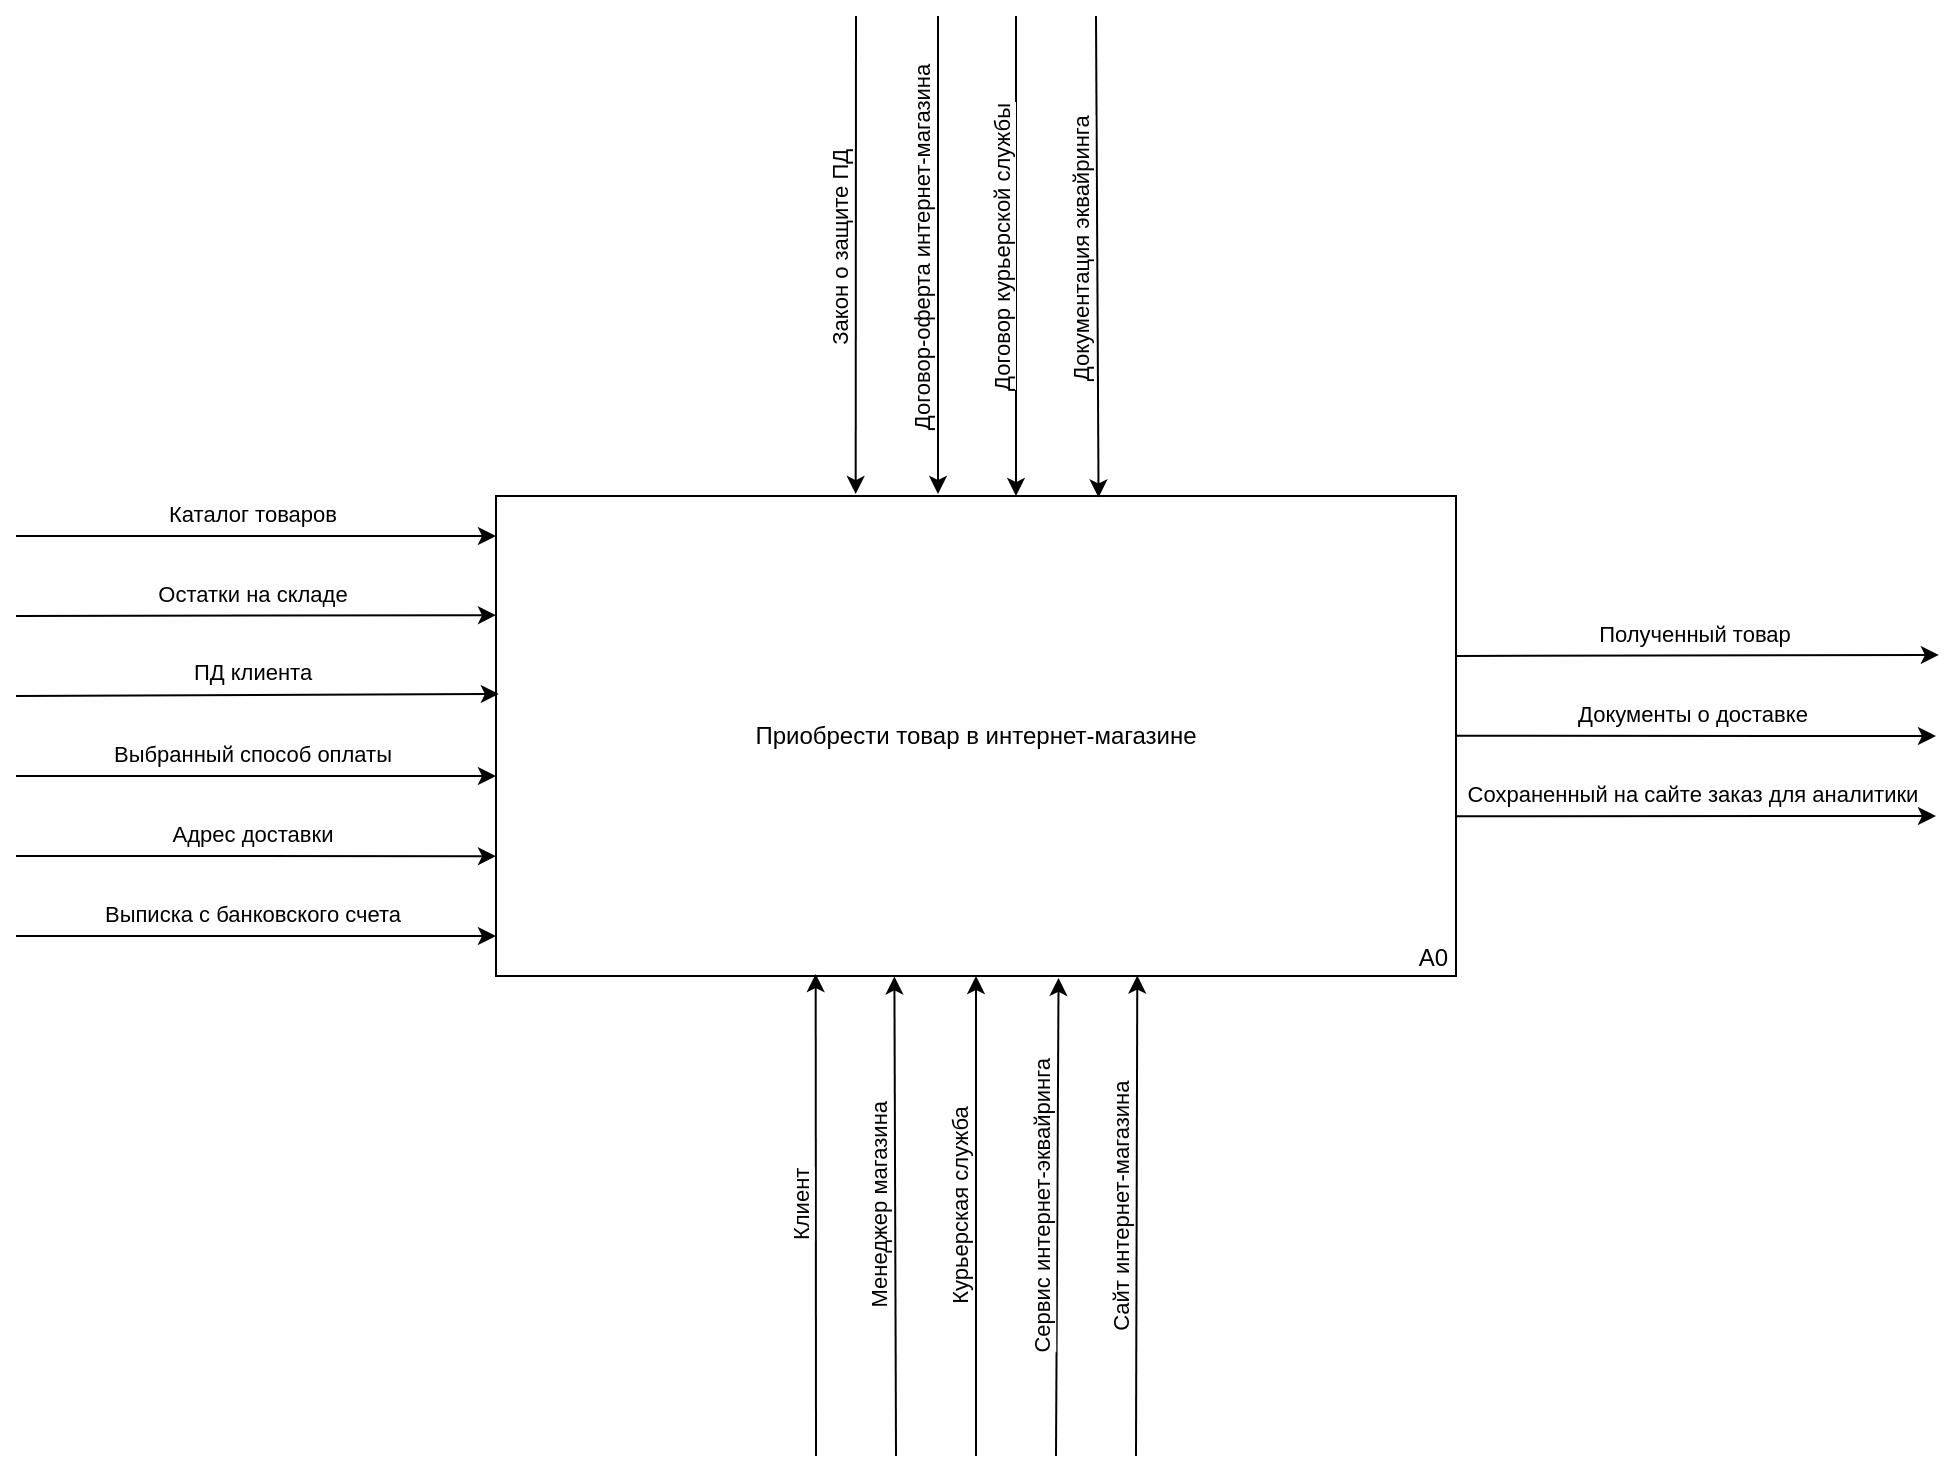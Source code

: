 <mxfile version="20.8.22" type="github">
  <diagram name="Страница 1" id="H-5WeH5gkAR_On494XRh">
    <mxGraphModel dx="2087" dy="904" grid="1" gridSize="10" guides="1" tooltips="1" connect="1" arrows="1" fold="1" page="0" pageScale="1" pageWidth="827" pageHeight="1169" math="0" shadow="0">
      <root>
        <mxCell id="0" />
        <mxCell id="1" parent="0" />
        <mxCell id="1qda926mGo-2LyZqN5Bh-11" value="" style="group;" vertex="1" connectable="0" parent="1">
          <mxGeometry x="200" y="360" width="480" height="240" as="geometry" />
        </mxCell>
        <mxCell id="1qda926mGo-2LyZqN5Bh-2" value="Приобрести товар в интернет-магазине" style="rounded=0;whiteSpace=wrap;html=1;" vertex="1" parent="1qda926mGo-2LyZqN5Bh-11">
          <mxGeometry width="480" height="240" as="geometry" />
        </mxCell>
        <mxCell id="1qda926mGo-2LyZqN5Bh-6" value="A0" style="text;html=1;strokeColor=none;fillColor=none;align=right;verticalAlign=bottom;whiteSpace=wrap;rounded=0;spacing=2;spacingRight=2;" vertex="1" parent="1qda926mGo-2LyZqN5Bh-11">
          <mxGeometry x="409.756" y="213.333" width="70.244" height="26.667" as="geometry" />
        </mxCell>
        <mxCell id="1qda926mGo-2LyZqN5Bh-13" value="Закон о защите ПД" style="endArrow=classic;html=1;rounded=0;horizontal=0;verticalAlign=bottom;spacingRight=4;entryX=0.083;entryY=-0.004;entryDx=0;entryDy=0;entryPerimeter=0;align=center;" edge="1" parent="1">
          <mxGeometry x="-0.004" width="50" height="50" relative="1" as="geometry">
            <mxPoint x="380" y="120" as="sourcePoint" />
            <mxPoint x="379.84" y="359.04" as="targetPoint" />
            <mxPoint as="offset" />
          </mxGeometry>
        </mxCell>
        <mxCell id="1qda926mGo-2LyZqN5Bh-16" value="Клиент" style="endArrow=classic;html=1;rounded=0;horizontal=0;verticalAlign=bottom;spacingRight=4;entryX=0.083;entryY=0.996;entryDx=0;entryDy=0;entryPerimeter=0;spacing=4;" edge="1" parent="1">
          <mxGeometry width="50" height="50" relative="1" as="geometry">
            <mxPoint x="360" y="840" as="sourcePoint" />
            <mxPoint x="359.84" y="599.04" as="targetPoint" />
            <mxPoint as="offset" />
          </mxGeometry>
        </mxCell>
        <mxCell id="1qda926mGo-2LyZqN5Bh-17" value="Договор-оферта интернет-магазина" style="endArrow=classic;html=1;rounded=0;horizontal=0;verticalAlign=bottom;spacingRight=4;" edge="1" parent="1">
          <mxGeometry x="-0.004" width="50" height="50" relative="1" as="geometry">
            <mxPoint x="421" y="120" as="sourcePoint" />
            <mxPoint x="421" y="359" as="targetPoint" />
            <mxPoint as="offset" />
          </mxGeometry>
        </mxCell>
        <mxCell id="1qda926mGo-2LyZqN5Bh-18" value="Договор курьерской службы" style="endArrow=classic;html=1;rounded=0;entryX=0.25;entryY=0;entryDx=0;entryDy=0;horizontal=0;verticalAlign=bottom;spacingRight=3;" edge="1" parent="1">
          <mxGeometry x="-0.006" width="50" height="50" relative="1" as="geometry">
            <mxPoint x="460" y="120" as="sourcePoint" />
            <mxPoint x="460" y="360.0" as="targetPoint" />
            <mxPoint as="offset" />
          </mxGeometry>
        </mxCell>
        <mxCell id="1qda926mGo-2LyZqN5Bh-20" value="Каталог товаров" style="endArrow=classic;html=1;rounded=0;entryX=0;entryY=0;entryDx=0;entryDy=0;verticalAlign=bottom;spacingRight=4;spacing=4;align=center;" edge="1" parent="1">
          <mxGeometry width="50" height="50" relative="1" as="geometry">
            <mxPoint x="-40" y="380" as="sourcePoint" />
            <mxPoint x="200" y="380" as="targetPoint" />
          </mxGeometry>
        </mxCell>
        <mxCell id="1qda926mGo-2LyZqN5Bh-21" value="Остатки на складе" style="endArrow=classic;html=1;rounded=0;entryX=0;entryY=0.165;entryDx=0;entryDy=0;verticalAlign=bottom;spacingRight=4;entryPerimeter=0;spacing=4;" edge="1" parent="1">
          <mxGeometry width="50" height="50" relative="1" as="geometry">
            <mxPoint x="-40" y="420" as="sourcePoint" />
            <mxPoint x="200" y="419.6" as="targetPoint" />
          </mxGeometry>
        </mxCell>
        <mxCell id="1qda926mGo-2LyZqN5Bh-22" value="ПД клиента" style="endArrow=classic;html=1;rounded=0;entryX=0.003;entryY=0.329;entryDx=0;entryDy=0;verticalAlign=bottom;spacingRight=4;entryPerimeter=0;spacing=4;" edge="1" parent="1">
          <mxGeometry width="50" height="50" relative="1" as="geometry">
            <mxPoint x="-40" y="460" as="sourcePoint" />
            <mxPoint x="201.44" y="458.96" as="targetPoint" />
          </mxGeometry>
        </mxCell>
        <mxCell id="1qda926mGo-2LyZqN5Bh-23" value="Выбранный способ оплаты" style="endArrow=classic;html=1;rounded=0;entryX=0;entryY=0.5;entryDx=0;entryDy=0;verticalAlign=bottom;spacingRight=4;spacing=4;" edge="1" parent="1">
          <mxGeometry width="50" height="50" relative="1" as="geometry">
            <mxPoint x="-40" y="500" as="sourcePoint" />
            <mxPoint x="200" y="500" as="targetPoint" />
          </mxGeometry>
        </mxCell>
        <mxCell id="1qda926mGo-2LyZqN5Bh-24" value="Менеджер магазина" style="endArrow=classic;html=1;rounded=0;horizontal=0;verticalAlign=bottom;spacingRight=4;entryX=0.165;entryY=1.001;entryDx=0;entryDy=0;entryPerimeter=0;spacing=4;" edge="1" parent="1">
          <mxGeometry width="50" height="50" relative="1" as="geometry">
            <mxPoint x="400" y="840" as="sourcePoint" />
            <mxPoint x="399.2" y="600.24" as="targetPoint" />
            <mxPoint as="offset" />
          </mxGeometry>
        </mxCell>
        <mxCell id="1qda926mGo-2LyZqN5Bh-25" value="Курьерская служба" style="endArrow=classic;html=1;rounded=0;horizontal=0;verticalAlign=bottom;spacingRight=4;entryX=0.25;entryY=1;entryDx=0;entryDy=0;spacing=4;" edge="1" parent="1">
          <mxGeometry width="50" height="50" relative="1" as="geometry">
            <mxPoint x="440" y="840" as="sourcePoint" />
            <mxPoint x="440" y="600.0" as="targetPoint" />
            <mxPoint as="offset" />
          </mxGeometry>
        </mxCell>
        <mxCell id="1qda926mGo-2LyZqN5Bh-26" value="Сервис интернет-эквайринга" style="endArrow=classic;html=1;rounded=0;horizontal=0;verticalAlign=bottom;spacingRight=4;entryX=0.336;entryY=1.004;entryDx=0;entryDy=0;entryPerimeter=0;spacing=4;" edge="1" parent="1">
          <mxGeometry width="50" height="50" relative="1" as="geometry">
            <mxPoint x="480" y="840" as="sourcePoint" />
            <mxPoint x="481.28" y="600.96" as="targetPoint" />
            <mxPoint as="offset" />
          </mxGeometry>
        </mxCell>
        <mxCell id="1qda926mGo-2LyZqN5Bh-27" value="Сайт интернет-магазина" style="endArrow=classic;html=1;rounded=0;horizontal=0;verticalAlign=bottom;spacingRight=4;entryX=0.418;entryY=0.999;entryDx=0;entryDy=0;entryPerimeter=0;spacing=4;" edge="1" parent="1">
          <mxGeometry width="50" height="50" relative="1" as="geometry">
            <mxPoint x="520" y="840" as="sourcePoint" />
            <mxPoint x="520.64" y="599.76" as="targetPoint" />
            <mxPoint as="offset" />
          </mxGeometry>
        </mxCell>
        <mxCell id="1qda926mGo-2LyZqN5Bh-28" value="Адрес доставки" style="endArrow=classic;html=1;rounded=0;entryX=0;entryY=0.667;entryDx=0;entryDy=0;verticalAlign=bottom;spacingRight=4;entryPerimeter=0;spacing=4;" edge="1" parent="1">
          <mxGeometry width="50" height="50" relative="1" as="geometry">
            <mxPoint x="-40" y="540" as="sourcePoint" />
            <mxPoint x="200" y="540.08" as="targetPoint" />
          </mxGeometry>
        </mxCell>
        <mxCell id="1qda926mGo-2LyZqN5Bh-29" value="Документация эквайринга" style="endArrow=classic;html=1;rounded=0;horizontal=0;verticalAlign=bottom;spacingRight=4;entryX=0.586;entryY=0.003;entryDx=0;entryDy=0;entryPerimeter=0;" edge="1" parent="1">
          <mxGeometry x="-0.004" width="50" height="50" relative="1" as="geometry">
            <mxPoint x="500" y="120" as="sourcePoint" />
            <mxPoint x="501.28" y="360.72" as="targetPoint" />
            <mxPoint as="offset" />
          </mxGeometry>
        </mxCell>
        <mxCell id="1qda926mGo-2LyZqN5Bh-30" value="Выписка с банковского счета" style="endArrow=classic;html=1;rounded=0;entryX=0;entryY=1;entryDx=0;entryDy=0;verticalAlign=bottom;spacingRight=4;spacing=4;" edge="1" parent="1">
          <mxGeometry width="50" height="50" relative="1" as="geometry">
            <mxPoint x="-40" y="580" as="sourcePoint" />
            <mxPoint x="200" y="580" as="targetPoint" />
          </mxGeometry>
        </mxCell>
        <mxCell id="1qda926mGo-2LyZqN5Bh-31" value="Полученный товар" style="endArrow=classic;html=1;rounded=0;entryX=0.003;entryY=0.329;entryDx=0;entryDy=0;verticalAlign=bottom;spacingRight=4;entryPerimeter=0;spacing=4;exitX=1;exitY=0.5;exitDx=0;exitDy=0;align=center;" edge="1" parent="1">
          <mxGeometry x="0.001" width="50" height="50" relative="1" as="geometry">
            <mxPoint x="680" y="440" as="sourcePoint" />
            <mxPoint x="921.44" y="439.48" as="targetPoint" />
            <mxPoint as="offset" />
          </mxGeometry>
        </mxCell>
        <mxCell id="1qda926mGo-2LyZqN5Bh-32" value="Документы о доставке" style="endArrow=classic;html=1;rounded=0;verticalAlign=bottom;spacingRight=4;spacing=4;exitX=1;exitY=0.666;exitDx=0;exitDy=0;exitPerimeter=0;" edge="1" parent="1">
          <mxGeometry x="0.001" width="50" height="50" relative="1" as="geometry">
            <mxPoint x="680" y="479.84" as="sourcePoint" />
            <mxPoint x="920" y="480" as="targetPoint" />
            <mxPoint as="offset" />
          </mxGeometry>
        </mxCell>
        <mxCell id="1qda926mGo-2LyZqN5Bh-33" value="Сохраненный на сайте заказ для аналитики" style="endArrow=classic;html=1;rounded=0;verticalAlign=bottom;spacingRight=4;spacing=4;exitX=1;exitY=0.834;exitDx=0;exitDy=0;exitPerimeter=0;" edge="1" parent="1">
          <mxGeometry x="0.001" width="50" height="50" relative="1" as="geometry">
            <mxPoint x="680" y="520.16" as="sourcePoint" />
            <mxPoint x="920" y="520" as="targetPoint" />
            <mxPoint as="offset" />
          </mxGeometry>
        </mxCell>
      </root>
    </mxGraphModel>
  </diagram>
</mxfile>
